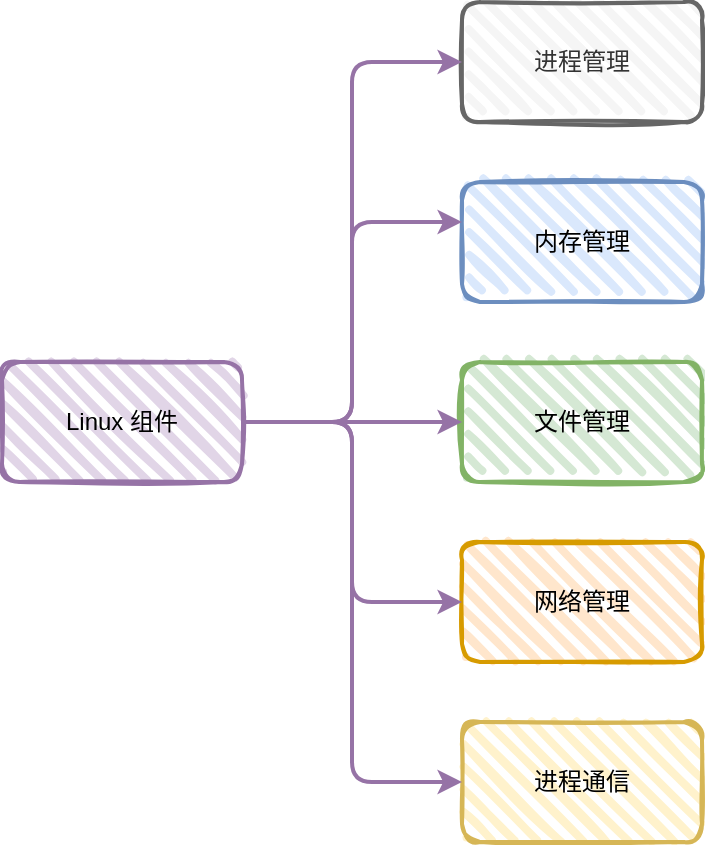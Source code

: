 <mxfile version="18.2.1" type="github" pages="6">
  <diagram id="TsAMRogR5eB8e03uOnDL" name="总览">
    <mxGraphModel dx="715" dy="983" grid="1" gridSize="10" guides="1" tooltips="1" connect="1" arrows="1" fold="1" page="1" pageScale="1" pageWidth="827" pageHeight="1169" math="0" shadow="0">
      <root>
        <mxCell id="0" />
        <mxCell id="1" parent="0" />
        <mxCell id="_0PYENGJya4LGRP-WSXN-1" value="网络管理" style="rounded=1;whiteSpace=wrap;html=1;strokeWidth=2;fillWeight=4;hachureGap=8;hachureAngle=45;fillColor=#ffe6cc;sketch=1;shadow=0;glass=0;strokeColor=#d79b00;fillStyle=auto;" vertex="1" parent="1">
          <mxGeometry x="340" y="360" width="120" height="60" as="geometry" />
        </mxCell>
        <UserObject label="进程管理" link="data:page/id,Jec_86qFmFuOT3nWCSmx" id="_0PYENGJya4LGRP-WSXN-2">
          <mxCell style="rounded=1;whiteSpace=wrap;html=1;strokeWidth=2;fillWeight=4;hachureGap=8;hachureAngle=45;fillColor=#f5f5f5;sketch=1;shadow=0;glass=0;strokeColor=#666666;fillStyle=auto;fontColor=#333333;points=[[0,0,0,0,0],[0,0.25,0,0,0],[0,0.5,0,0,0],[0,0.75,0,0,0],[0,1,0,0,0],[0.25,0,0,0,0],[0.25,1,0,0,0],[0.5,0,0,0,0],[0.5,1,0,0,0],[0.75,0,0,0,0],[0.75,1,0,0,0],[1,0,0,0,0],[1,0.25,0,0,0],[1,0.5,0,0,0],[1,0.75,0,0,0],[1,1,0,0,0]];" vertex="1" parent="1">
            <mxGeometry x="340" y="90" width="120" height="60" as="geometry" />
          </mxCell>
        </UserObject>
        <mxCell id="_0PYENGJya4LGRP-WSXN-3" value="内存管理" style="rounded=1;whiteSpace=wrap;html=1;strokeWidth=2;fillWeight=4;hachureGap=8;hachureAngle=45;fillColor=#dae8fc;sketch=1;shadow=0;glass=0;strokeColor=#6c8ebf;fillStyle=auto;" vertex="1" parent="1">
          <mxGeometry x="340" y="180" width="120" height="60" as="geometry" />
        </mxCell>
        <mxCell id="_0PYENGJya4LGRP-WSXN-4" value="文件管理" style="rounded=1;whiteSpace=wrap;html=1;strokeWidth=2;fillWeight=4;hachureGap=8;hachureAngle=45;fillColor=#d5e8d4;sketch=1;shadow=0;glass=0;strokeColor=#82b366;fillStyle=auto;" vertex="1" parent="1">
          <mxGeometry x="340" y="270" width="120" height="60" as="geometry" />
        </mxCell>
        <mxCell id="_0PYENGJya4LGRP-WSXN-5" value="进程通信" style="rounded=1;whiteSpace=wrap;html=1;strokeWidth=2;fillWeight=4;hachureGap=8;hachureAngle=45;fillColor=#fff2cc;sketch=1;shadow=0;glass=0;strokeColor=#d6b656;fillStyle=auto;" vertex="1" parent="1">
          <mxGeometry x="340" y="450" width="120" height="60" as="geometry" />
        </mxCell>
        <mxCell id="_0PYENGJya4LGRP-WSXN-7" style="edgeStyle=orthogonalEdgeStyle;orthogonalLoop=1;jettySize=auto;html=1;exitX=1;exitY=0.5;exitDx=0;exitDy=0;entryX=0;entryY=0.5;entryDx=0;entryDy=0;strokeWidth=2;rounded=1;fillColor=#e1d5e7;strokeColor=#9673a6;" edge="1" parent="1" source="_0PYENGJya4LGRP-WSXN-6" target="_0PYENGJya4LGRP-WSXN-2">
          <mxGeometry relative="1" as="geometry" />
        </mxCell>
        <mxCell id="_0PYENGJya4LGRP-WSXN-8" style="edgeStyle=orthogonalEdgeStyle;orthogonalLoop=1;jettySize=auto;html=1;exitX=1;exitY=0.5;exitDx=0;exitDy=0;entryX=0;entryY=0.333;entryDx=0;entryDy=0;entryPerimeter=0;strokeWidth=2;rounded=1;fillColor=#e1d5e7;strokeColor=#9673a6;" edge="1" parent="1" source="_0PYENGJya4LGRP-WSXN-6" target="_0PYENGJya4LGRP-WSXN-3">
          <mxGeometry relative="1" as="geometry" />
        </mxCell>
        <mxCell id="_0PYENGJya4LGRP-WSXN-10" style="edgeStyle=orthogonalEdgeStyle;orthogonalLoop=1;jettySize=auto;html=1;exitX=1;exitY=0.5;exitDx=0;exitDy=0;entryX=0;entryY=0.5;entryDx=0;entryDy=0;strokeWidth=2;rounded=1;fillColor=#e1d5e7;strokeColor=#9673a6;" edge="1" parent="1" source="_0PYENGJya4LGRP-WSXN-6" target="_0PYENGJya4LGRP-WSXN-4">
          <mxGeometry relative="1" as="geometry" />
        </mxCell>
        <mxCell id="_0PYENGJya4LGRP-WSXN-12" style="edgeStyle=orthogonalEdgeStyle;orthogonalLoop=1;jettySize=auto;html=1;exitX=1;exitY=0.5;exitDx=0;exitDy=0;entryX=0;entryY=0.5;entryDx=0;entryDy=0;strokeWidth=2;rounded=1;fillColor=#e1d5e7;strokeColor=#9673a6;" edge="1" parent="1" source="_0PYENGJya4LGRP-WSXN-6" target="_0PYENGJya4LGRP-WSXN-5">
          <mxGeometry relative="1" as="geometry" />
        </mxCell>
        <mxCell id="_0PYENGJya4LGRP-WSXN-13" style="edgeStyle=orthogonalEdgeStyle;orthogonalLoop=1;jettySize=auto;html=1;exitX=1;exitY=0.5;exitDx=0;exitDy=0;entryX=0;entryY=0.5;entryDx=0;entryDy=0;strokeWidth=2;rounded=1;fillColor=#e1d5e7;strokeColor=#9673a6;" edge="1" parent="1" source="_0PYENGJya4LGRP-WSXN-6" target="_0PYENGJya4LGRP-WSXN-1">
          <mxGeometry relative="1" as="geometry" />
        </mxCell>
        <mxCell id="_0PYENGJya4LGRP-WSXN-6" value="Linux 组件" style="rounded=1;whiteSpace=wrap;html=1;strokeWidth=2;fillWeight=4;hachureGap=8;hachureAngle=45;fillColor=#e1d5e7;sketch=1;shadow=0;glass=0;fillStyle=auto;strokeColor=#9673a6;" vertex="1" parent="1">
          <mxGeometry x="110" y="270" width="120" height="60" as="geometry" />
        </mxCell>
      </root>
    </mxGraphModel>
  </diagram>
  <diagram id="Jec_86qFmFuOT3nWCSmx" name="进程">
    <mxGraphModel dx="1037" dy="1425" grid="1" gridSize="10" guides="1" tooltips="1" connect="1" arrows="1" fold="1" page="1" pageScale="1" pageWidth="827" pageHeight="1169" math="0" shadow="0">
      <root>
        <mxCell id="0" />
        <mxCell id="1" parent="0" />
      </root>
    </mxGraphModel>
  </diagram>
  <diagram id="b8c99NlKx124CGZ0aFLG" name="内存">
    <mxGraphModel dx="715" dy="983" grid="1" gridSize="10" guides="1" tooltips="1" connect="1" arrows="1" fold="1" page="1" pageScale="1" pageWidth="827" pageHeight="1169" math="0" shadow="0">
      <root>
        <mxCell id="0" />
        <mxCell id="1" parent="0" />
        <mxCell id="NRp3lHvxxQNiWz0WoW3M-4" value="" style="edgeStyle=orthogonalEdgeStyle;orthogonalLoop=1;jettySize=auto;html=1;fillColor=#fff2cc;strokeColor=#d6b656;rounded=1;strokeWidth=2;" edge="1" parent="1" source="NRp3lHvxxQNiWz0WoW3M-2" target="NRp3lHvxxQNiWz0WoW3M-3">
          <mxGeometry relative="1" as="geometry" />
        </mxCell>
        <mxCell id="NRp3lHvxxQNiWz0WoW3M-12" style="edgeStyle=orthogonalEdgeStyle;orthogonalLoop=1;jettySize=auto;html=1;exitX=1;exitY=0.5;exitDx=0;exitDy=0;entryX=0;entryY=0.5;entryDx=0;entryDy=0;fillColor=#ffe6cc;strokeColor=#d79b00;rounded=1;strokeWidth=2;" edge="1" parent="1" source="NRp3lHvxxQNiWz0WoW3M-2" target="NRp3lHvxxQNiWz0WoW3M-5">
          <mxGeometry relative="1" as="geometry" />
        </mxCell>
        <mxCell id="NRp3lHvxxQNiWz0WoW3M-13" style="edgeStyle=orthogonalEdgeStyle;orthogonalLoop=1;jettySize=auto;html=1;exitX=1;exitY=0.5;exitDx=0;exitDy=0;entryX=0;entryY=0.5;entryDx=0;entryDy=0;fillColor=#f8cecc;strokeColor=#b85450;rounded=1;strokeWidth=2;" edge="1" parent="1" source="NRp3lHvxxQNiWz0WoW3M-2" target="NRp3lHvxxQNiWz0WoW3M-7">
          <mxGeometry relative="1" as="geometry" />
        </mxCell>
        <mxCell id="NRp3lHvxxQNiWz0WoW3M-2" value="内存管理" style="rounded=1;whiteSpace=wrap;html=1;strokeWidth=2;fillWeight=4;hachureGap=8;hachureAngle=45;fillColor=#dae8fc;sketch=1;strokeColor=#6c8ebf;" vertex="1" parent="1">
          <mxGeometry x="50" y="405" width="120" height="60" as="geometry" />
        </mxCell>
        <mxCell id="NRp3lHvxxQNiWz0WoW3M-15" value="" style="edgeStyle=orthogonalEdgeStyle;rounded=1;orthogonalLoop=1;jettySize=auto;html=1;strokeWidth=2;fillColor=#fff2cc;strokeColor=#d6b656;" edge="1" parent="1" source="NRp3lHvxxQNiWz0WoW3M-3" target="NRp3lHvxxQNiWz0WoW3M-14">
          <mxGeometry relative="1" as="geometry" />
        </mxCell>
        <mxCell id="NRp3lHvxxQNiWz0WoW3M-17" value="" style="edgeStyle=orthogonalEdgeStyle;rounded=1;orthogonalLoop=1;jettySize=auto;html=1;strokeWidth=2;fillColor=#fff2cc;strokeColor=#d6b656;" edge="1" parent="1" source="NRp3lHvxxQNiWz0WoW3M-3" target="NRp3lHvxxQNiWz0WoW3M-16">
          <mxGeometry relative="1" as="geometry" />
        </mxCell>
        <mxCell id="NRp3lHvxxQNiWz0WoW3M-3" value="虚拟内存管理" style="rounded=1;whiteSpace=wrap;html=1;strokeWidth=2;fillWeight=4;hachureGap=8;hachureAngle=45;fillColor=#fff2cc;sketch=1;strokeColor=#d6b656;" vertex="1" parent="1">
          <mxGeometry x="220" y="405" width="120" height="60" as="geometry" />
        </mxCell>
        <mxCell id="NRp3lHvxxQNiWz0WoW3M-5" value="&lt;span style=&quot;&quot;&gt;物理内存管理&lt;/span&gt;" style="rounded=1;whiteSpace=wrap;html=1;strokeWidth=2;fillWeight=4;hachureGap=8;hachureAngle=45;fillColor=#ffe6cc;sketch=1;strokeColor=#d79b00;" vertex="1" parent="1">
          <mxGeometry x="220" y="110" width="120" height="60" as="geometry" />
        </mxCell>
        <mxCell id="NRp3lHvxxQNiWz0WoW3M-44" value="" style="edgeStyle=orthogonalEdgeStyle;rounded=1;orthogonalLoop=1;jettySize=auto;html=1;strokeWidth=2;fillColor=#f8cecc;strokeColor=#b85450;" edge="1" parent="1" source="NRp3lHvxxQNiWz0WoW3M-7" target="NRp3lHvxxQNiWz0WoW3M-43">
          <mxGeometry relative="1" as="geometry" />
        </mxCell>
        <mxCell id="NRp3lHvxxQNiWz0WoW3M-47" style="edgeStyle=orthogonalEdgeStyle;rounded=1;orthogonalLoop=1;jettySize=auto;html=1;exitX=1;exitY=0.5;exitDx=0;exitDy=0;entryX=0;entryY=0.5;entryDx=0;entryDy=0;strokeWidth=2;fillColor=#f8cecc;strokeColor=#b85450;" edge="1" parent="1" source="NRp3lHvxxQNiWz0WoW3M-7" target="NRp3lHvxxQNiWz0WoW3M-41">
          <mxGeometry relative="1" as="geometry" />
        </mxCell>
        <mxCell id="NRp3lHvxxQNiWz0WoW3M-48" style="edgeStyle=orthogonalEdgeStyle;rounded=1;orthogonalLoop=1;jettySize=auto;html=1;exitX=1;exitY=0.5;exitDx=0;exitDy=0;entryX=0;entryY=0.5;entryDx=0;entryDy=0;strokeWidth=2;fillColor=#f8cecc;strokeColor=#b85450;" edge="1" parent="1" source="NRp3lHvxxQNiWz0WoW3M-7" target="NRp3lHvxxQNiWz0WoW3M-45">
          <mxGeometry relative="1" as="geometry" />
        </mxCell>
        <mxCell id="NRp3lHvxxQNiWz0WoW3M-7" value="虚拟地址和物理内存&lt;br&gt;映射关系" style="whiteSpace=wrap;html=1;fillColor=#f8cecc;rounded=1;strokeWidth=2;fillWeight=4;hachureGap=8;hachureAngle=45;sketch=1;strokeColor=#b85450;" vertex="1" parent="1">
          <mxGeometry x="220" y="780" width="120" height="60" as="geometry" />
        </mxCell>
        <mxCell id="NRp3lHvxxQNiWz0WoW3M-19" value="" style="edgeStyle=orthogonalEdgeStyle;rounded=1;orthogonalLoop=1;jettySize=auto;html=1;strokeWidth=2;fillColor=#f5f5f5;strokeColor=#666666;" edge="1" parent="1" source="NRp3lHvxxQNiWz0WoW3M-14" target="NRp3lHvxxQNiWz0WoW3M-18">
          <mxGeometry relative="1" as="geometry" />
        </mxCell>
        <mxCell id="NRp3lHvxxQNiWz0WoW3M-14" value="用户空间" style="rounded=1;whiteSpace=wrap;html=1;strokeWidth=2;fillWeight=4;hachureGap=8;hachureAngle=45;fillColor=#fff2cc;sketch=1;strokeColor=#d6b656;" vertex="1" parent="1">
          <mxGeometry x="420" y="370" width="120" height="60" as="geometry" />
        </mxCell>
        <mxCell id="NRp3lHvxxQNiWz0WoW3M-31" value="" style="edgeStyle=orthogonalEdgeStyle;rounded=1;orthogonalLoop=1;jettySize=auto;html=1;strokeWidth=2;fillColor=#f5f5f5;strokeColor=#666666;" edge="1" parent="1" source="NRp3lHvxxQNiWz0WoW3M-16" target="NRp3lHvxxQNiWz0WoW3M-30">
          <mxGeometry relative="1" as="geometry" />
        </mxCell>
        <mxCell id="NRp3lHvxxQNiWz0WoW3M-16" value="内核空间" style="rounded=1;whiteSpace=wrap;html=1;strokeWidth=2;fillWeight=4;hachureGap=8;hachureAngle=45;fillColor=#fff2cc;sketch=1;strokeColor=#d6b656;" vertex="1" parent="1">
          <mxGeometry x="420" y="450" width="120" height="60" as="geometry" />
        </mxCell>
        <mxCell id="NRp3lHvxxQNiWz0WoW3M-18" value="" style="rounded=1;whiteSpace=wrap;html=1;strokeWidth=2;fillWeight=4;hachureGap=8;hachureAngle=45;fillColor=#f5f5f5;sketch=1;strokeColor=#666666;fontColor=#333333;" vertex="1" parent="1">
          <mxGeometry x="630" y="220" width="110" height="210" as="geometry" />
        </mxCell>
        <mxCell id="NRp3lHvxxQNiWz0WoW3M-21" value="text" style="rounded=1;whiteSpace=wrap;html=1;strokeWidth=2;fillWeight=4;hachureGap=8;hachureAngle=45;fillColor=#f5f5f5;sketch=1;fontColor=#333333;strokeColor=#666666;" vertex="1" parent="1">
          <mxGeometry x="630" y="410" width="110" height="20" as="geometry" />
        </mxCell>
        <mxCell id="NRp3lHvxxQNiWz0WoW3M-22" value="data" style="rounded=1;whiteSpace=wrap;html=1;strokeWidth=2;fillWeight=4;hachureGap=8;hachureAngle=45;fillColor=#f5f5f5;sketch=1;fontColor=#333333;strokeColor=#666666;" vertex="1" parent="1">
          <mxGeometry x="630" y="390" width="110" height="20" as="geometry" />
        </mxCell>
        <mxCell id="NRp3lHvxxQNiWz0WoW3M-23" value="bss" style="rounded=1;whiteSpace=wrap;html=1;strokeWidth=2;fillWeight=4;hachureGap=8;hachureAngle=45;fillColor=#f5f5f5;sketch=1;fontColor=#333333;strokeColor=#666666;" vertex="1" parent="1">
          <mxGeometry x="630" y="370" width="110" height="20" as="geometry" />
        </mxCell>
        <mxCell id="NRp3lHvxxQNiWz0WoW3M-24" value="heap" style="rounded=1;whiteSpace=wrap;html=1;strokeWidth=2;fillWeight=4;hachureGap=8;hachureAngle=45;fillColor=#f5f5f5;sketch=1;fontColor=#333333;strokeColor=#666666;" vertex="1" parent="1">
          <mxGeometry x="630" y="350" width="110" height="20" as="geometry" />
        </mxCell>
        <mxCell id="NRp3lHvxxQNiWz0WoW3M-25" value="内存映射段" style="rounded=1;whiteSpace=wrap;html=1;strokeWidth=2;fillWeight=4;hachureGap=8;hachureAngle=45;fillColor=#f5f5f5;sketch=1;fontColor=#333333;strokeColor=#666666;" vertex="1" parent="1">
          <mxGeometry x="630" y="290" width="110" height="30" as="geometry" />
        </mxCell>
        <mxCell id="NRp3lHvxxQNiWz0WoW3M-26" value="Stack" style="rounded=1;whiteSpace=wrap;html=1;strokeWidth=2;fillWeight=4;hachureGap=8;hachureAngle=45;fillColor=#f5f5f5;sketch=1;fontColor=#333333;strokeColor=#666666;" vertex="1" parent="1">
          <mxGeometry x="630" y="220" width="110" height="40" as="geometry" />
        </mxCell>
        <mxCell id="NRp3lHvxxQNiWz0WoW3M-27" value="未分配" style="rounded=1;whiteSpace=wrap;html=1;strokeWidth=2;fillWeight=4;hachureGap=8;hachureAngle=45;sketch=1;" vertex="1" parent="1">
          <mxGeometry x="630" y="320" width="110" height="30" as="geometry" />
        </mxCell>
        <mxCell id="NRp3lHvxxQNiWz0WoW3M-28" value="未分配" style="rounded=1;whiteSpace=wrap;html=1;strokeWidth=2;fillWeight=4;hachureGap=8;hachureAngle=45;sketch=1;" vertex="1" parent="1">
          <mxGeometry x="630" y="260" width="110" height="30" as="geometry" />
        </mxCell>
        <mxCell id="NRp3lHvxxQNiWz0WoW3M-32" style="edgeStyle=orthogonalEdgeStyle;rounded=1;orthogonalLoop=1;jettySize=auto;html=1;exitX=1;exitY=0.5;exitDx=0;exitDy=0;entryX=0;entryY=0.5;entryDx=0;entryDy=0;strokeWidth=2;fillColor=#f5f5f5;strokeColor=#666666;" edge="1" parent="1" source="NRp3lHvxxQNiWz0WoW3M-29" target="NRp3lHvxxQNiWz0WoW3M-26">
          <mxGeometry relative="1" as="geometry" />
        </mxCell>
        <mxCell id="NRp3lHvxxQNiWz0WoW3M-29" value="进程独占" style="text;html=1;strokeColor=#82b366;fillColor=#d5e8d4;align=center;verticalAlign=middle;whiteSpace=wrap;rounded=1;strokeWidth=2;shadow=0;sketch=1;glass=0;" vertex="1" parent="1">
          <mxGeometry x="520" y="260" width="60" height="30" as="geometry" />
        </mxCell>
        <mxCell id="NRp3lHvxxQNiWz0WoW3M-30" value="内核空间" style="rounded=1;whiteSpace=wrap;html=1;strokeWidth=2;fillWeight=4;hachureGap=8;hachureAngle=45;fillColor=none;sketch=1;strokeColor=#666666;fontColor=#333333;" vertex="1" parent="1">
          <mxGeometry x="630" y="450" width="110" height="210" as="geometry" />
        </mxCell>
        <mxCell id="NRp3lHvxxQNiWz0WoW3M-38" style="edgeStyle=orthogonalEdgeStyle;rounded=1;orthogonalLoop=1;jettySize=auto;html=1;exitX=1;exitY=0.5;exitDx=0;exitDy=0;entryX=0;entryY=0.75;entryDx=0;entryDy=0;strokeWidth=2;fillColor=#f5f5f5;strokeColor=#666666;" edge="1" parent="1" source="NRp3lHvxxQNiWz0WoW3M-33" target="NRp3lHvxxQNiWz0WoW3M-35">
          <mxGeometry relative="1" as="geometry" />
        </mxCell>
        <mxCell id="NRp3lHvxxQNiWz0WoW3M-33" value="进程共享" style="text;html=1;strokeColor=#82b366;fillColor=#d5e8d4;align=center;verticalAlign=middle;whiteSpace=wrap;rounded=1;strokeWidth=2;sketch=1;" vertex="1" parent="1">
          <mxGeometry x="520" y="570" width="60" height="30" as="geometry" />
        </mxCell>
        <mxCell id="NRp3lHvxxQNiWz0WoW3M-35" value="text" style="rounded=1;whiteSpace=wrap;html=1;strokeWidth=2;fillWeight=4;hachureGap=8;hachureAngle=45;fillColor=#f5f5f5;sketch=1;fontColor=#333333;strokeColor=#666666;" vertex="1" parent="1">
          <mxGeometry x="630" y="640" width="110" height="20" as="geometry" />
        </mxCell>
        <mxCell id="NRp3lHvxxQNiWz0WoW3M-36" value="bss" style="rounded=1;whiteSpace=wrap;html=1;strokeWidth=2;fillWeight=4;hachureGap=8;hachureAngle=45;fillColor=#f5f5f5;sketch=1;fontColor=#333333;strokeColor=#666666;" vertex="1" parent="1">
          <mxGeometry x="630" y="600" width="110" height="20" as="geometry" />
        </mxCell>
        <mxCell id="NRp3lHvxxQNiWz0WoW3M-37" value="data" style="rounded=1;whiteSpace=wrap;html=1;strokeWidth=2;fillWeight=4;hachureGap=8;hachureAngle=45;fillColor=#f5f5f5;sketch=1;fontColor=#333333;strokeColor=#666666;" vertex="1" parent="1">
          <mxGeometry x="630" y="620" width="110" height="20" as="geometry" />
        </mxCell>
        <mxCell id="NRp3lHvxxQNiWz0WoW3M-40" value="进程独立的Stack" style="rounded=1;whiteSpace=wrap;html=1;strokeWidth=2;fillWeight=4;hachureGap=8;hachureAngle=45;fillColor=#f5f5f5;sketch=1;fontColor=#333333;strokeColor=#666666;" vertex="1" parent="1">
          <mxGeometry x="470" y="605" width="110" height="50" as="geometry" />
        </mxCell>
        <mxCell id="NRp3lHvxxQNiWz0WoW3M-41" value="分段" style="whiteSpace=wrap;html=1;fillColor=#f8cecc;strokeColor=#b85450;rounded=1;strokeWidth=2;fillWeight=4;hachureGap=8;hachureAngle=45;sketch=1;" vertex="1" parent="1">
          <mxGeometry x="420" y="690" width="120" height="60" as="geometry" />
        </mxCell>
        <mxCell id="NRp3lHvxxQNiWz0WoW3M-43" value="分页" style="whiteSpace=wrap;html=1;fillColor=#f8cecc;rounded=1;strokeWidth=2;fillWeight=4;hachureGap=8;hachureAngle=45;sketch=1;strokeColor=#b85450;" vertex="1" parent="1">
          <mxGeometry x="420" y="780" width="120" height="60" as="geometry" />
        </mxCell>
        <mxCell id="NRp3lHvxxQNiWz0WoW3M-50" value="" style="edgeStyle=orthogonalEdgeStyle;rounded=1;orthogonalLoop=1;jettySize=auto;html=1;strokeWidth=2;fillColor=#f8cecc;strokeColor=#b85450;" edge="1" parent="1" source="NRp3lHvxxQNiWz0WoW3M-45" target="NRp3lHvxxQNiWz0WoW3M-49">
          <mxGeometry relative="1" as="geometry" />
        </mxCell>
        <mxCell id="NRp3lHvxxQNiWz0WoW3M-52" value="" style="edgeStyle=orthogonalEdgeStyle;rounded=1;orthogonalLoop=1;jettySize=auto;html=1;strokeWidth=2;fillColor=#f8cecc;strokeColor=#b85450;" edge="1" parent="1" source="NRp3lHvxxQNiWz0WoW3M-45" target="NRp3lHvxxQNiWz0WoW3M-51">
          <mxGeometry relative="1" as="geometry" />
        </mxCell>
        <mxCell id="NRp3lHvxxQNiWz0WoW3M-45" value="虚拟地址映射" style="whiteSpace=wrap;html=1;fillColor=#f8cecc;rounded=1;strokeWidth=2;fillWeight=4;hachureGap=8;hachureAngle=45;sketch=1;strokeColor=#b85450;" vertex="1" parent="1">
          <mxGeometry x="420" y="870" width="120" height="60" as="geometry" />
        </mxCell>
        <mxCell id="NRp3lHvxxQNiWz0WoW3M-49" value="32位&lt;br&gt;10/10/12" style="whiteSpace=wrap;html=1;fillColor=#f8cecc;rounded=1;strokeWidth=2;fillWeight=4;hachureGap=8;hachureAngle=45;sketch=1;strokeColor=#b85450;" vertex="1" parent="1">
          <mxGeometry x="610" y="820" width="120" height="60" as="geometry" />
        </mxCell>
        <mxCell id="NRp3lHvxxQNiWz0WoW3M-51" value="64位(48位地址有效)&lt;br&gt;9/9/9/9/12" style="whiteSpace=wrap;html=1;fillColor=#f8cecc;rounded=1;strokeWidth=2;fillWeight=4;hachureGap=8;hachureAngle=45;sketch=1;strokeColor=#b85450;" vertex="1" parent="1">
          <mxGeometry x="610" y="910" width="120" height="60" as="geometry" />
        </mxCell>
      </root>
    </mxGraphModel>
  </diagram>
  <diagram id="hMvhRWBrsw0Em2hMjDeI" name="文件">
    <mxGraphModel dx="1037" dy="1425" grid="1" gridSize="10" guides="1" tooltips="1" connect="1" arrows="1" fold="1" page="1" pageScale="1" pageWidth="827" pageHeight="1169" math="0" shadow="0">
      <root>
        <mxCell id="0" />
        <mxCell id="1" parent="0" />
      </root>
    </mxGraphModel>
  </diagram>
  <diagram id="pBz2TqJM-puYGvM07Zy1" name="网络">
    <mxGraphModel dx="1037" dy="1425" grid="1" gridSize="10" guides="1" tooltips="1" connect="1" arrows="1" fold="1" page="1" pageScale="1" pageWidth="827" pageHeight="1169" math="0" shadow="0">
      <root>
        <mxCell id="0" />
        <mxCell id="1" parent="0" />
      </root>
    </mxGraphModel>
  </diagram>
  <diagram id="As_qthcHu-o38Glo3S2V" name="通信">
    <mxGraphModel dx="1037" dy="1425" grid="1" gridSize="10" guides="1" tooltips="1" connect="1" arrows="1" fold="1" page="1" pageScale="1" pageWidth="827" pageHeight="1169" math="0" shadow="0">
      <root>
        <mxCell id="0" />
        <mxCell id="1" parent="0" />
      </root>
    </mxGraphModel>
  </diagram>
</mxfile>
